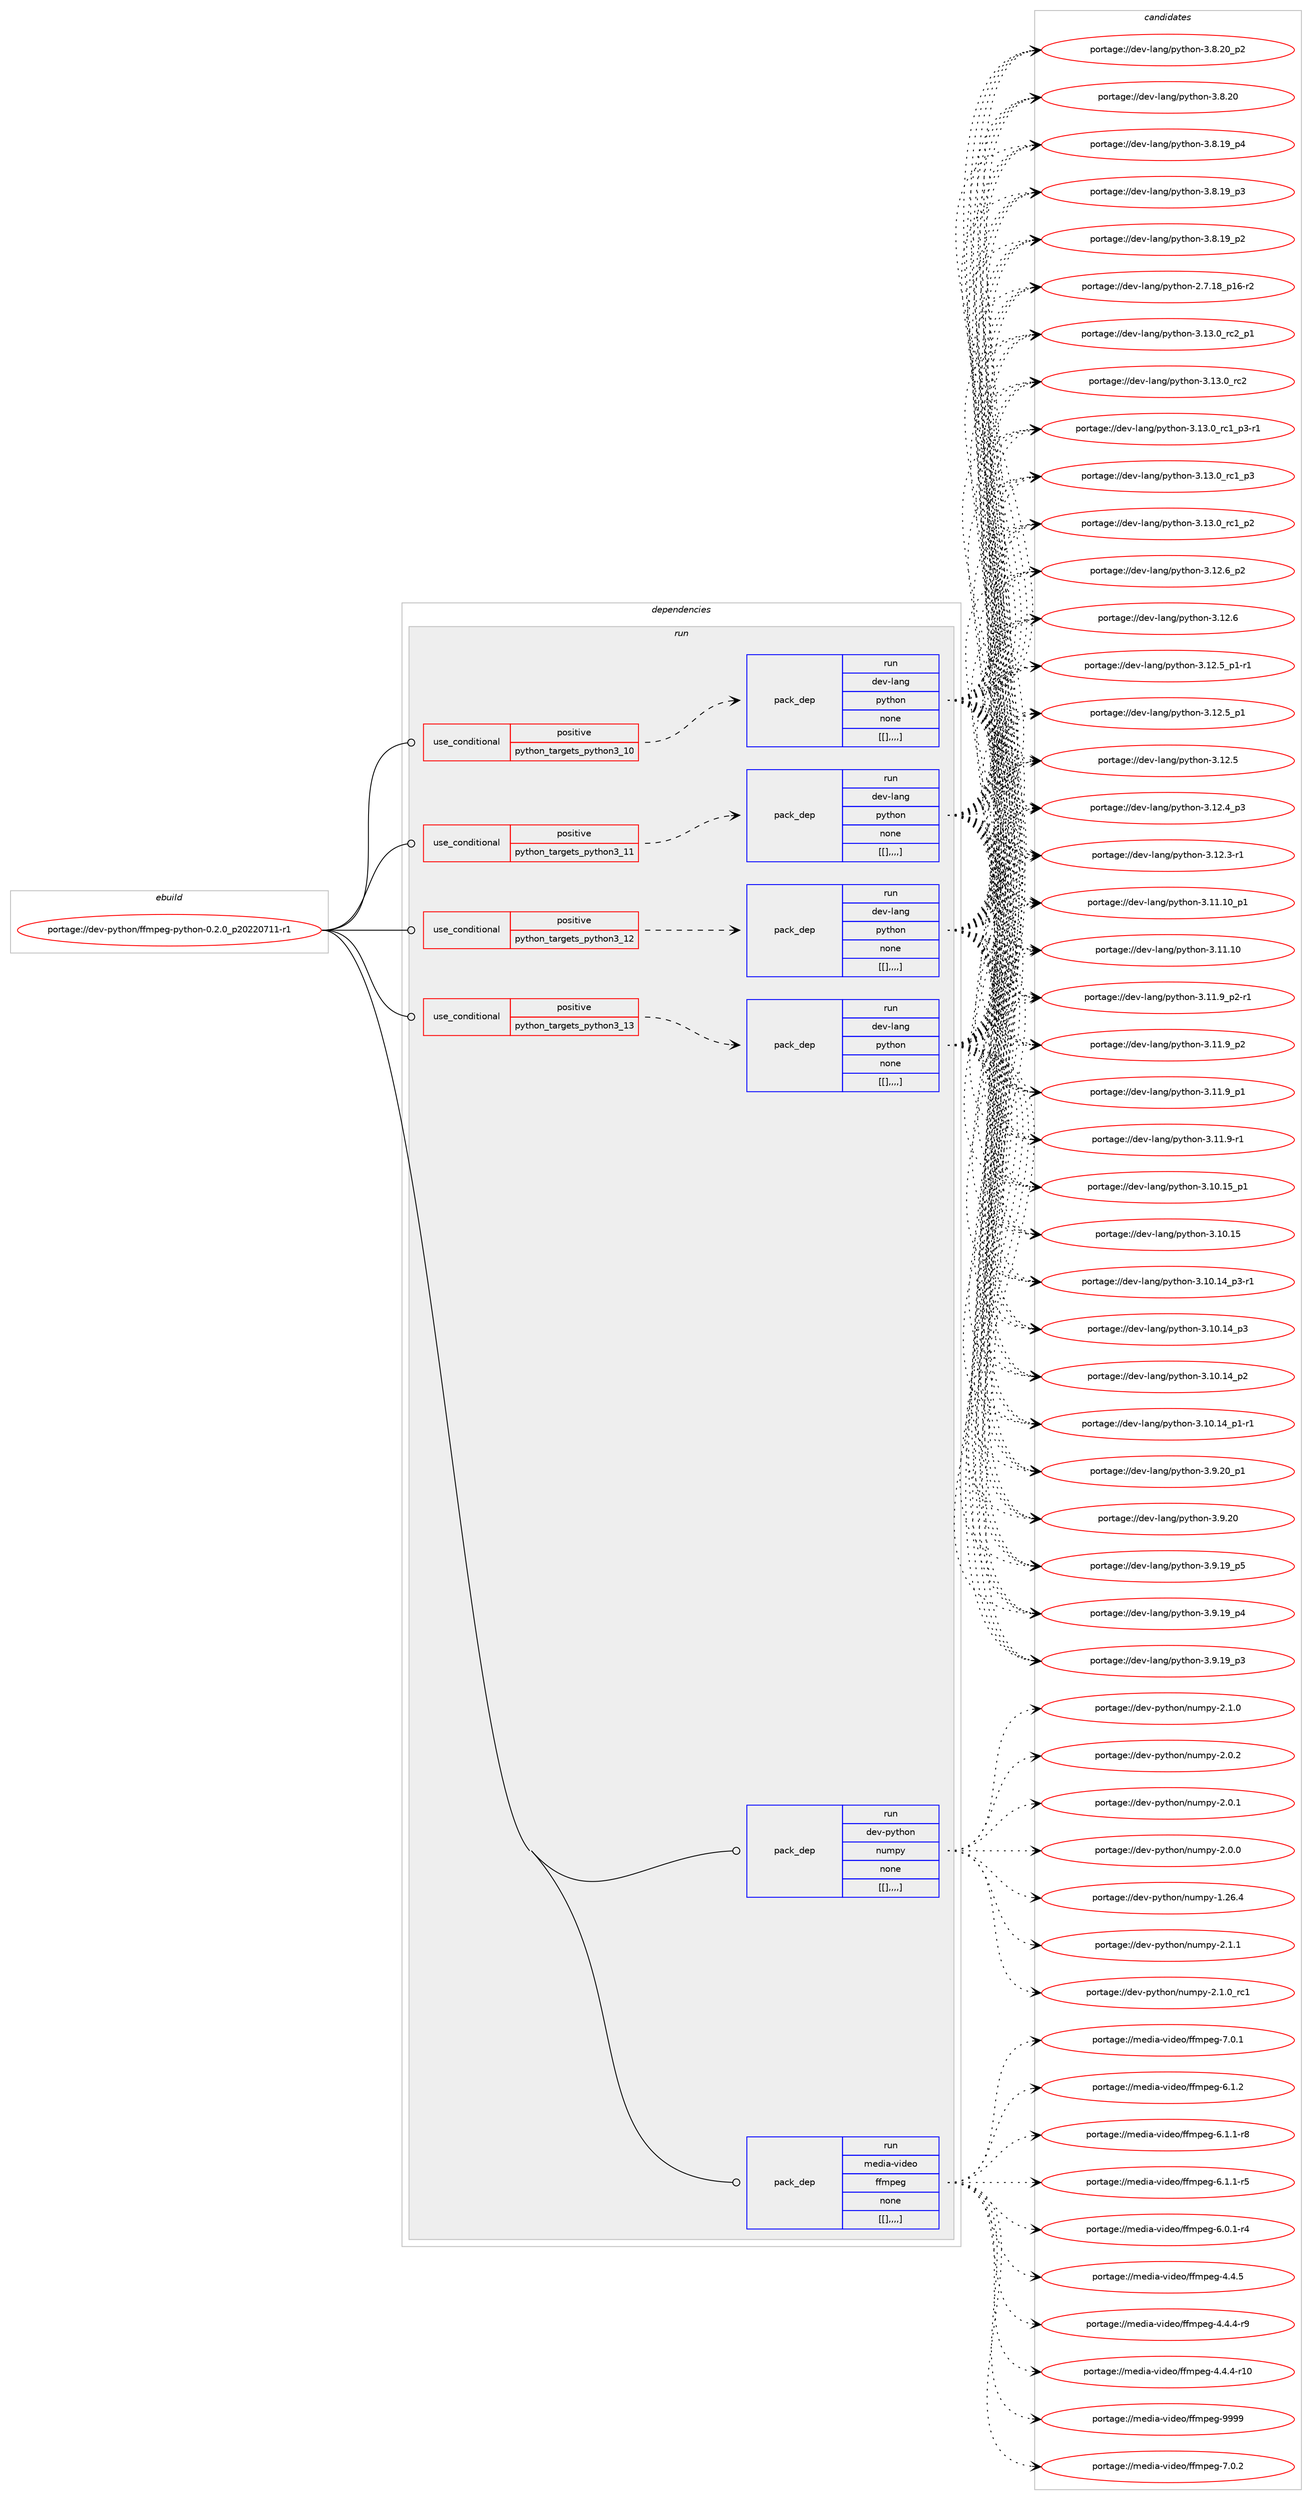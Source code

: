 digraph prolog {

# *************
# Graph options
# *************

newrank=true;
concentrate=true;
compound=true;
graph [rankdir=LR,fontname=Helvetica,fontsize=10,ranksep=1.5];#, ranksep=2.5, nodesep=0.2];
edge  [arrowhead=vee];
node  [fontname=Helvetica,fontsize=10];

# **********
# The ebuild
# **********

subgraph cluster_leftcol {
color=gray;
label=<<i>ebuild</i>>;
id [label="portage://dev-python/ffmpeg-python-0.2.0_p20220711-r1", color=red, width=4, href="../dev-python/ffmpeg-python-0.2.0_p20220711-r1.svg"];
}

# ****************
# The dependencies
# ****************

subgraph cluster_midcol {
color=gray;
label=<<i>dependencies</i>>;
subgraph cluster_compile {
fillcolor="#eeeeee";
style=filled;
label=<<i>compile</i>>;
}
subgraph cluster_compileandrun {
fillcolor="#eeeeee";
style=filled;
label=<<i>compile and run</i>>;
}
subgraph cluster_run {
fillcolor="#eeeeee";
style=filled;
label=<<i>run</i>>;
subgraph cond33844 {
dependency147880 [label=<<TABLE BORDER="0" CELLBORDER="1" CELLSPACING="0" CELLPADDING="4"><TR><TD ROWSPAN="3" CELLPADDING="10">use_conditional</TD></TR><TR><TD>positive</TD></TR><TR><TD>python_targets_python3_10</TD></TR></TABLE>>, shape=none, color=red];
subgraph pack112822 {
dependency147881 [label=<<TABLE BORDER="0" CELLBORDER="1" CELLSPACING="0" CELLPADDING="4" WIDTH="220"><TR><TD ROWSPAN="6" CELLPADDING="30">pack_dep</TD></TR><TR><TD WIDTH="110">run</TD></TR><TR><TD>dev-lang</TD></TR><TR><TD>python</TD></TR><TR><TD>none</TD></TR><TR><TD>[[],,,,]</TD></TR></TABLE>>, shape=none, color=blue];
}
dependency147880:e -> dependency147881:w [weight=20,style="dashed",arrowhead="vee"];
}
id:e -> dependency147880:w [weight=20,style="solid",arrowhead="odot"];
subgraph cond33845 {
dependency147882 [label=<<TABLE BORDER="0" CELLBORDER="1" CELLSPACING="0" CELLPADDING="4"><TR><TD ROWSPAN="3" CELLPADDING="10">use_conditional</TD></TR><TR><TD>positive</TD></TR><TR><TD>python_targets_python3_11</TD></TR></TABLE>>, shape=none, color=red];
subgraph pack112823 {
dependency147883 [label=<<TABLE BORDER="0" CELLBORDER="1" CELLSPACING="0" CELLPADDING="4" WIDTH="220"><TR><TD ROWSPAN="6" CELLPADDING="30">pack_dep</TD></TR><TR><TD WIDTH="110">run</TD></TR><TR><TD>dev-lang</TD></TR><TR><TD>python</TD></TR><TR><TD>none</TD></TR><TR><TD>[[],,,,]</TD></TR></TABLE>>, shape=none, color=blue];
}
dependency147882:e -> dependency147883:w [weight=20,style="dashed",arrowhead="vee"];
}
id:e -> dependency147882:w [weight=20,style="solid",arrowhead="odot"];
subgraph cond33846 {
dependency147884 [label=<<TABLE BORDER="0" CELLBORDER="1" CELLSPACING="0" CELLPADDING="4"><TR><TD ROWSPAN="3" CELLPADDING="10">use_conditional</TD></TR><TR><TD>positive</TD></TR><TR><TD>python_targets_python3_12</TD></TR></TABLE>>, shape=none, color=red];
subgraph pack112824 {
dependency147885 [label=<<TABLE BORDER="0" CELLBORDER="1" CELLSPACING="0" CELLPADDING="4" WIDTH="220"><TR><TD ROWSPAN="6" CELLPADDING="30">pack_dep</TD></TR><TR><TD WIDTH="110">run</TD></TR><TR><TD>dev-lang</TD></TR><TR><TD>python</TD></TR><TR><TD>none</TD></TR><TR><TD>[[],,,,]</TD></TR></TABLE>>, shape=none, color=blue];
}
dependency147884:e -> dependency147885:w [weight=20,style="dashed",arrowhead="vee"];
}
id:e -> dependency147884:w [weight=20,style="solid",arrowhead="odot"];
subgraph cond33847 {
dependency147886 [label=<<TABLE BORDER="0" CELLBORDER="1" CELLSPACING="0" CELLPADDING="4"><TR><TD ROWSPAN="3" CELLPADDING="10">use_conditional</TD></TR><TR><TD>positive</TD></TR><TR><TD>python_targets_python3_13</TD></TR></TABLE>>, shape=none, color=red];
subgraph pack112825 {
dependency147887 [label=<<TABLE BORDER="0" CELLBORDER="1" CELLSPACING="0" CELLPADDING="4" WIDTH="220"><TR><TD ROWSPAN="6" CELLPADDING="30">pack_dep</TD></TR><TR><TD WIDTH="110">run</TD></TR><TR><TD>dev-lang</TD></TR><TR><TD>python</TD></TR><TR><TD>none</TD></TR><TR><TD>[[],,,,]</TD></TR></TABLE>>, shape=none, color=blue];
}
dependency147886:e -> dependency147887:w [weight=20,style="dashed",arrowhead="vee"];
}
id:e -> dependency147886:w [weight=20,style="solid",arrowhead="odot"];
subgraph pack112826 {
dependency147888 [label=<<TABLE BORDER="0" CELLBORDER="1" CELLSPACING="0" CELLPADDING="4" WIDTH="220"><TR><TD ROWSPAN="6" CELLPADDING="30">pack_dep</TD></TR><TR><TD WIDTH="110">run</TD></TR><TR><TD>dev-python</TD></TR><TR><TD>numpy</TD></TR><TR><TD>none</TD></TR><TR><TD>[[],,,,]</TD></TR></TABLE>>, shape=none, color=blue];
}
id:e -> dependency147888:w [weight=20,style="solid",arrowhead="odot"];
subgraph pack112827 {
dependency147889 [label=<<TABLE BORDER="0" CELLBORDER="1" CELLSPACING="0" CELLPADDING="4" WIDTH="220"><TR><TD ROWSPAN="6" CELLPADDING="30">pack_dep</TD></TR><TR><TD WIDTH="110">run</TD></TR><TR><TD>media-video</TD></TR><TR><TD>ffmpeg</TD></TR><TR><TD>none</TD></TR><TR><TD>[[],,,,]</TD></TR></TABLE>>, shape=none, color=blue];
}
id:e -> dependency147889:w [weight=20,style="solid",arrowhead="odot"];
}
}

# **************
# The candidates
# **************

subgraph cluster_choices {
rank=same;
color=gray;
label=<<i>candidates</i>>;

subgraph choice112822 {
color=black;
nodesep=1;
choice100101118451089711010347112121116104111110455146495146489511499509511249 [label="portage://dev-lang/python-3.13.0_rc2_p1", color=red, width=4,href="../dev-lang/python-3.13.0_rc2_p1.svg"];
choice10010111845108971101034711212111610411111045514649514648951149950 [label="portage://dev-lang/python-3.13.0_rc2", color=red, width=4,href="../dev-lang/python-3.13.0_rc2.svg"];
choice1001011184510897110103471121211161041111104551464951464895114994995112514511449 [label="portage://dev-lang/python-3.13.0_rc1_p3-r1", color=red, width=4,href="../dev-lang/python-3.13.0_rc1_p3-r1.svg"];
choice100101118451089711010347112121116104111110455146495146489511499499511251 [label="portage://dev-lang/python-3.13.0_rc1_p3", color=red, width=4,href="../dev-lang/python-3.13.0_rc1_p3.svg"];
choice100101118451089711010347112121116104111110455146495146489511499499511250 [label="portage://dev-lang/python-3.13.0_rc1_p2", color=red, width=4,href="../dev-lang/python-3.13.0_rc1_p2.svg"];
choice100101118451089711010347112121116104111110455146495046549511250 [label="portage://dev-lang/python-3.12.6_p2", color=red, width=4,href="../dev-lang/python-3.12.6_p2.svg"];
choice10010111845108971101034711212111610411111045514649504654 [label="portage://dev-lang/python-3.12.6", color=red, width=4,href="../dev-lang/python-3.12.6.svg"];
choice1001011184510897110103471121211161041111104551464950465395112494511449 [label="portage://dev-lang/python-3.12.5_p1-r1", color=red, width=4,href="../dev-lang/python-3.12.5_p1-r1.svg"];
choice100101118451089711010347112121116104111110455146495046539511249 [label="portage://dev-lang/python-3.12.5_p1", color=red, width=4,href="../dev-lang/python-3.12.5_p1.svg"];
choice10010111845108971101034711212111610411111045514649504653 [label="portage://dev-lang/python-3.12.5", color=red, width=4,href="../dev-lang/python-3.12.5.svg"];
choice100101118451089711010347112121116104111110455146495046529511251 [label="portage://dev-lang/python-3.12.4_p3", color=red, width=4,href="../dev-lang/python-3.12.4_p3.svg"];
choice100101118451089711010347112121116104111110455146495046514511449 [label="portage://dev-lang/python-3.12.3-r1", color=red, width=4,href="../dev-lang/python-3.12.3-r1.svg"];
choice10010111845108971101034711212111610411111045514649494649489511249 [label="portage://dev-lang/python-3.11.10_p1", color=red, width=4,href="../dev-lang/python-3.11.10_p1.svg"];
choice1001011184510897110103471121211161041111104551464949464948 [label="portage://dev-lang/python-3.11.10", color=red, width=4,href="../dev-lang/python-3.11.10.svg"];
choice1001011184510897110103471121211161041111104551464949465795112504511449 [label="portage://dev-lang/python-3.11.9_p2-r1", color=red, width=4,href="../dev-lang/python-3.11.9_p2-r1.svg"];
choice100101118451089711010347112121116104111110455146494946579511250 [label="portage://dev-lang/python-3.11.9_p2", color=red, width=4,href="../dev-lang/python-3.11.9_p2.svg"];
choice100101118451089711010347112121116104111110455146494946579511249 [label="portage://dev-lang/python-3.11.9_p1", color=red, width=4,href="../dev-lang/python-3.11.9_p1.svg"];
choice100101118451089711010347112121116104111110455146494946574511449 [label="portage://dev-lang/python-3.11.9-r1", color=red, width=4,href="../dev-lang/python-3.11.9-r1.svg"];
choice10010111845108971101034711212111610411111045514649484649539511249 [label="portage://dev-lang/python-3.10.15_p1", color=red, width=4,href="../dev-lang/python-3.10.15_p1.svg"];
choice1001011184510897110103471121211161041111104551464948464953 [label="portage://dev-lang/python-3.10.15", color=red, width=4,href="../dev-lang/python-3.10.15.svg"];
choice100101118451089711010347112121116104111110455146494846495295112514511449 [label="portage://dev-lang/python-3.10.14_p3-r1", color=red, width=4,href="../dev-lang/python-3.10.14_p3-r1.svg"];
choice10010111845108971101034711212111610411111045514649484649529511251 [label="portage://dev-lang/python-3.10.14_p3", color=red, width=4,href="../dev-lang/python-3.10.14_p3.svg"];
choice10010111845108971101034711212111610411111045514649484649529511250 [label="portage://dev-lang/python-3.10.14_p2", color=red, width=4,href="../dev-lang/python-3.10.14_p2.svg"];
choice100101118451089711010347112121116104111110455146494846495295112494511449 [label="portage://dev-lang/python-3.10.14_p1-r1", color=red, width=4,href="../dev-lang/python-3.10.14_p1-r1.svg"];
choice100101118451089711010347112121116104111110455146574650489511249 [label="portage://dev-lang/python-3.9.20_p1", color=red, width=4,href="../dev-lang/python-3.9.20_p1.svg"];
choice10010111845108971101034711212111610411111045514657465048 [label="portage://dev-lang/python-3.9.20", color=red, width=4,href="../dev-lang/python-3.9.20.svg"];
choice100101118451089711010347112121116104111110455146574649579511253 [label="portage://dev-lang/python-3.9.19_p5", color=red, width=4,href="../dev-lang/python-3.9.19_p5.svg"];
choice100101118451089711010347112121116104111110455146574649579511252 [label="portage://dev-lang/python-3.9.19_p4", color=red, width=4,href="../dev-lang/python-3.9.19_p4.svg"];
choice100101118451089711010347112121116104111110455146574649579511251 [label="portage://dev-lang/python-3.9.19_p3", color=red, width=4,href="../dev-lang/python-3.9.19_p3.svg"];
choice100101118451089711010347112121116104111110455146564650489511250 [label="portage://dev-lang/python-3.8.20_p2", color=red, width=4,href="../dev-lang/python-3.8.20_p2.svg"];
choice10010111845108971101034711212111610411111045514656465048 [label="portage://dev-lang/python-3.8.20", color=red, width=4,href="../dev-lang/python-3.8.20.svg"];
choice100101118451089711010347112121116104111110455146564649579511252 [label="portage://dev-lang/python-3.8.19_p4", color=red, width=4,href="../dev-lang/python-3.8.19_p4.svg"];
choice100101118451089711010347112121116104111110455146564649579511251 [label="portage://dev-lang/python-3.8.19_p3", color=red, width=4,href="../dev-lang/python-3.8.19_p3.svg"];
choice100101118451089711010347112121116104111110455146564649579511250 [label="portage://dev-lang/python-3.8.19_p2", color=red, width=4,href="../dev-lang/python-3.8.19_p2.svg"];
choice100101118451089711010347112121116104111110455046554649569511249544511450 [label="portage://dev-lang/python-2.7.18_p16-r2", color=red, width=4,href="../dev-lang/python-2.7.18_p16-r2.svg"];
dependency147881:e -> choice100101118451089711010347112121116104111110455146495146489511499509511249:w [style=dotted,weight="100"];
dependency147881:e -> choice10010111845108971101034711212111610411111045514649514648951149950:w [style=dotted,weight="100"];
dependency147881:e -> choice1001011184510897110103471121211161041111104551464951464895114994995112514511449:w [style=dotted,weight="100"];
dependency147881:e -> choice100101118451089711010347112121116104111110455146495146489511499499511251:w [style=dotted,weight="100"];
dependency147881:e -> choice100101118451089711010347112121116104111110455146495146489511499499511250:w [style=dotted,weight="100"];
dependency147881:e -> choice100101118451089711010347112121116104111110455146495046549511250:w [style=dotted,weight="100"];
dependency147881:e -> choice10010111845108971101034711212111610411111045514649504654:w [style=dotted,weight="100"];
dependency147881:e -> choice1001011184510897110103471121211161041111104551464950465395112494511449:w [style=dotted,weight="100"];
dependency147881:e -> choice100101118451089711010347112121116104111110455146495046539511249:w [style=dotted,weight="100"];
dependency147881:e -> choice10010111845108971101034711212111610411111045514649504653:w [style=dotted,weight="100"];
dependency147881:e -> choice100101118451089711010347112121116104111110455146495046529511251:w [style=dotted,weight="100"];
dependency147881:e -> choice100101118451089711010347112121116104111110455146495046514511449:w [style=dotted,weight="100"];
dependency147881:e -> choice10010111845108971101034711212111610411111045514649494649489511249:w [style=dotted,weight="100"];
dependency147881:e -> choice1001011184510897110103471121211161041111104551464949464948:w [style=dotted,weight="100"];
dependency147881:e -> choice1001011184510897110103471121211161041111104551464949465795112504511449:w [style=dotted,weight="100"];
dependency147881:e -> choice100101118451089711010347112121116104111110455146494946579511250:w [style=dotted,weight="100"];
dependency147881:e -> choice100101118451089711010347112121116104111110455146494946579511249:w [style=dotted,weight="100"];
dependency147881:e -> choice100101118451089711010347112121116104111110455146494946574511449:w [style=dotted,weight="100"];
dependency147881:e -> choice10010111845108971101034711212111610411111045514649484649539511249:w [style=dotted,weight="100"];
dependency147881:e -> choice1001011184510897110103471121211161041111104551464948464953:w [style=dotted,weight="100"];
dependency147881:e -> choice100101118451089711010347112121116104111110455146494846495295112514511449:w [style=dotted,weight="100"];
dependency147881:e -> choice10010111845108971101034711212111610411111045514649484649529511251:w [style=dotted,weight="100"];
dependency147881:e -> choice10010111845108971101034711212111610411111045514649484649529511250:w [style=dotted,weight="100"];
dependency147881:e -> choice100101118451089711010347112121116104111110455146494846495295112494511449:w [style=dotted,weight="100"];
dependency147881:e -> choice100101118451089711010347112121116104111110455146574650489511249:w [style=dotted,weight="100"];
dependency147881:e -> choice10010111845108971101034711212111610411111045514657465048:w [style=dotted,weight="100"];
dependency147881:e -> choice100101118451089711010347112121116104111110455146574649579511253:w [style=dotted,weight="100"];
dependency147881:e -> choice100101118451089711010347112121116104111110455146574649579511252:w [style=dotted,weight="100"];
dependency147881:e -> choice100101118451089711010347112121116104111110455146574649579511251:w [style=dotted,weight="100"];
dependency147881:e -> choice100101118451089711010347112121116104111110455146564650489511250:w [style=dotted,weight="100"];
dependency147881:e -> choice10010111845108971101034711212111610411111045514656465048:w [style=dotted,weight="100"];
dependency147881:e -> choice100101118451089711010347112121116104111110455146564649579511252:w [style=dotted,weight="100"];
dependency147881:e -> choice100101118451089711010347112121116104111110455146564649579511251:w [style=dotted,weight="100"];
dependency147881:e -> choice100101118451089711010347112121116104111110455146564649579511250:w [style=dotted,weight="100"];
dependency147881:e -> choice100101118451089711010347112121116104111110455046554649569511249544511450:w [style=dotted,weight="100"];
}
subgraph choice112823 {
color=black;
nodesep=1;
choice100101118451089711010347112121116104111110455146495146489511499509511249 [label="portage://dev-lang/python-3.13.0_rc2_p1", color=red, width=4,href="../dev-lang/python-3.13.0_rc2_p1.svg"];
choice10010111845108971101034711212111610411111045514649514648951149950 [label="portage://dev-lang/python-3.13.0_rc2", color=red, width=4,href="../dev-lang/python-3.13.0_rc2.svg"];
choice1001011184510897110103471121211161041111104551464951464895114994995112514511449 [label="portage://dev-lang/python-3.13.0_rc1_p3-r1", color=red, width=4,href="../dev-lang/python-3.13.0_rc1_p3-r1.svg"];
choice100101118451089711010347112121116104111110455146495146489511499499511251 [label="portage://dev-lang/python-3.13.0_rc1_p3", color=red, width=4,href="../dev-lang/python-3.13.0_rc1_p3.svg"];
choice100101118451089711010347112121116104111110455146495146489511499499511250 [label="portage://dev-lang/python-3.13.0_rc1_p2", color=red, width=4,href="../dev-lang/python-3.13.0_rc1_p2.svg"];
choice100101118451089711010347112121116104111110455146495046549511250 [label="portage://dev-lang/python-3.12.6_p2", color=red, width=4,href="../dev-lang/python-3.12.6_p2.svg"];
choice10010111845108971101034711212111610411111045514649504654 [label="portage://dev-lang/python-3.12.6", color=red, width=4,href="../dev-lang/python-3.12.6.svg"];
choice1001011184510897110103471121211161041111104551464950465395112494511449 [label="portage://dev-lang/python-3.12.5_p1-r1", color=red, width=4,href="../dev-lang/python-3.12.5_p1-r1.svg"];
choice100101118451089711010347112121116104111110455146495046539511249 [label="portage://dev-lang/python-3.12.5_p1", color=red, width=4,href="../dev-lang/python-3.12.5_p1.svg"];
choice10010111845108971101034711212111610411111045514649504653 [label="portage://dev-lang/python-3.12.5", color=red, width=4,href="../dev-lang/python-3.12.5.svg"];
choice100101118451089711010347112121116104111110455146495046529511251 [label="portage://dev-lang/python-3.12.4_p3", color=red, width=4,href="../dev-lang/python-3.12.4_p3.svg"];
choice100101118451089711010347112121116104111110455146495046514511449 [label="portage://dev-lang/python-3.12.3-r1", color=red, width=4,href="../dev-lang/python-3.12.3-r1.svg"];
choice10010111845108971101034711212111610411111045514649494649489511249 [label="portage://dev-lang/python-3.11.10_p1", color=red, width=4,href="../dev-lang/python-3.11.10_p1.svg"];
choice1001011184510897110103471121211161041111104551464949464948 [label="portage://dev-lang/python-3.11.10", color=red, width=4,href="../dev-lang/python-3.11.10.svg"];
choice1001011184510897110103471121211161041111104551464949465795112504511449 [label="portage://dev-lang/python-3.11.9_p2-r1", color=red, width=4,href="../dev-lang/python-3.11.9_p2-r1.svg"];
choice100101118451089711010347112121116104111110455146494946579511250 [label="portage://dev-lang/python-3.11.9_p2", color=red, width=4,href="../dev-lang/python-3.11.9_p2.svg"];
choice100101118451089711010347112121116104111110455146494946579511249 [label="portage://dev-lang/python-3.11.9_p1", color=red, width=4,href="../dev-lang/python-3.11.9_p1.svg"];
choice100101118451089711010347112121116104111110455146494946574511449 [label="portage://dev-lang/python-3.11.9-r1", color=red, width=4,href="../dev-lang/python-3.11.9-r1.svg"];
choice10010111845108971101034711212111610411111045514649484649539511249 [label="portage://dev-lang/python-3.10.15_p1", color=red, width=4,href="../dev-lang/python-3.10.15_p1.svg"];
choice1001011184510897110103471121211161041111104551464948464953 [label="portage://dev-lang/python-3.10.15", color=red, width=4,href="../dev-lang/python-3.10.15.svg"];
choice100101118451089711010347112121116104111110455146494846495295112514511449 [label="portage://dev-lang/python-3.10.14_p3-r1", color=red, width=4,href="../dev-lang/python-3.10.14_p3-r1.svg"];
choice10010111845108971101034711212111610411111045514649484649529511251 [label="portage://dev-lang/python-3.10.14_p3", color=red, width=4,href="../dev-lang/python-3.10.14_p3.svg"];
choice10010111845108971101034711212111610411111045514649484649529511250 [label="portage://dev-lang/python-3.10.14_p2", color=red, width=4,href="../dev-lang/python-3.10.14_p2.svg"];
choice100101118451089711010347112121116104111110455146494846495295112494511449 [label="portage://dev-lang/python-3.10.14_p1-r1", color=red, width=4,href="../dev-lang/python-3.10.14_p1-r1.svg"];
choice100101118451089711010347112121116104111110455146574650489511249 [label="portage://dev-lang/python-3.9.20_p1", color=red, width=4,href="../dev-lang/python-3.9.20_p1.svg"];
choice10010111845108971101034711212111610411111045514657465048 [label="portage://dev-lang/python-3.9.20", color=red, width=4,href="../dev-lang/python-3.9.20.svg"];
choice100101118451089711010347112121116104111110455146574649579511253 [label="portage://dev-lang/python-3.9.19_p5", color=red, width=4,href="../dev-lang/python-3.9.19_p5.svg"];
choice100101118451089711010347112121116104111110455146574649579511252 [label="portage://dev-lang/python-3.9.19_p4", color=red, width=4,href="../dev-lang/python-3.9.19_p4.svg"];
choice100101118451089711010347112121116104111110455146574649579511251 [label="portage://dev-lang/python-3.9.19_p3", color=red, width=4,href="../dev-lang/python-3.9.19_p3.svg"];
choice100101118451089711010347112121116104111110455146564650489511250 [label="portage://dev-lang/python-3.8.20_p2", color=red, width=4,href="../dev-lang/python-3.8.20_p2.svg"];
choice10010111845108971101034711212111610411111045514656465048 [label="portage://dev-lang/python-3.8.20", color=red, width=4,href="../dev-lang/python-3.8.20.svg"];
choice100101118451089711010347112121116104111110455146564649579511252 [label="portage://dev-lang/python-3.8.19_p4", color=red, width=4,href="../dev-lang/python-3.8.19_p4.svg"];
choice100101118451089711010347112121116104111110455146564649579511251 [label="portage://dev-lang/python-3.8.19_p3", color=red, width=4,href="../dev-lang/python-3.8.19_p3.svg"];
choice100101118451089711010347112121116104111110455146564649579511250 [label="portage://dev-lang/python-3.8.19_p2", color=red, width=4,href="../dev-lang/python-3.8.19_p2.svg"];
choice100101118451089711010347112121116104111110455046554649569511249544511450 [label="portage://dev-lang/python-2.7.18_p16-r2", color=red, width=4,href="../dev-lang/python-2.7.18_p16-r2.svg"];
dependency147883:e -> choice100101118451089711010347112121116104111110455146495146489511499509511249:w [style=dotted,weight="100"];
dependency147883:e -> choice10010111845108971101034711212111610411111045514649514648951149950:w [style=dotted,weight="100"];
dependency147883:e -> choice1001011184510897110103471121211161041111104551464951464895114994995112514511449:w [style=dotted,weight="100"];
dependency147883:e -> choice100101118451089711010347112121116104111110455146495146489511499499511251:w [style=dotted,weight="100"];
dependency147883:e -> choice100101118451089711010347112121116104111110455146495146489511499499511250:w [style=dotted,weight="100"];
dependency147883:e -> choice100101118451089711010347112121116104111110455146495046549511250:w [style=dotted,weight="100"];
dependency147883:e -> choice10010111845108971101034711212111610411111045514649504654:w [style=dotted,weight="100"];
dependency147883:e -> choice1001011184510897110103471121211161041111104551464950465395112494511449:w [style=dotted,weight="100"];
dependency147883:e -> choice100101118451089711010347112121116104111110455146495046539511249:w [style=dotted,weight="100"];
dependency147883:e -> choice10010111845108971101034711212111610411111045514649504653:w [style=dotted,weight="100"];
dependency147883:e -> choice100101118451089711010347112121116104111110455146495046529511251:w [style=dotted,weight="100"];
dependency147883:e -> choice100101118451089711010347112121116104111110455146495046514511449:w [style=dotted,weight="100"];
dependency147883:e -> choice10010111845108971101034711212111610411111045514649494649489511249:w [style=dotted,weight="100"];
dependency147883:e -> choice1001011184510897110103471121211161041111104551464949464948:w [style=dotted,weight="100"];
dependency147883:e -> choice1001011184510897110103471121211161041111104551464949465795112504511449:w [style=dotted,weight="100"];
dependency147883:e -> choice100101118451089711010347112121116104111110455146494946579511250:w [style=dotted,weight="100"];
dependency147883:e -> choice100101118451089711010347112121116104111110455146494946579511249:w [style=dotted,weight="100"];
dependency147883:e -> choice100101118451089711010347112121116104111110455146494946574511449:w [style=dotted,weight="100"];
dependency147883:e -> choice10010111845108971101034711212111610411111045514649484649539511249:w [style=dotted,weight="100"];
dependency147883:e -> choice1001011184510897110103471121211161041111104551464948464953:w [style=dotted,weight="100"];
dependency147883:e -> choice100101118451089711010347112121116104111110455146494846495295112514511449:w [style=dotted,weight="100"];
dependency147883:e -> choice10010111845108971101034711212111610411111045514649484649529511251:w [style=dotted,weight="100"];
dependency147883:e -> choice10010111845108971101034711212111610411111045514649484649529511250:w [style=dotted,weight="100"];
dependency147883:e -> choice100101118451089711010347112121116104111110455146494846495295112494511449:w [style=dotted,weight="100"];
dependency147883:e -> choice100101118451089711010347112121116104111110455146574650489511249:w [style=dotted,weight="100"];
dependency147883:e -> choice10010111845108971101034711212111610411111045514657465048:w [style=dotted,weight="100"];
dependency147883:e -> choice100101118451089711010347112121116104111110455146574649579511253:w [style=dotted,weight="100"];
dependency147883:e -> choice100101118451089711010347112121116104111110455146574649579511252:w [style=dotted,weight="100"];
dependency147883:e -> choice100101118451089711010347112121116104111110455146574649579511251:w [style=dotted,weight="100"];
dependency147883:e -> choice100101118451089711010347112121116104111110455146564650489511250:w [style=dotted,weight="100"];
dependency147883:e -> choice10010111845108971101034711212111610411111045514656465048:w [style=dotted,weight="100"];
dependency147883:e -> choice100101118451089711010347112121116104111110455146564649579511252:w [style=dotted,weight="100"];
dependency147883:e -> choice100101118451089711010347112121116104111110455146564649579511251:w [style=dotted,weight="100"];
dependency147883:e -> choice100101118451089711010347112121116104111110455146564649579511250:w [style=dotted,weight="100"];
dependency147883:e -> choice100101118451089711010347112121116104111110455046554649569511249544511450:w [style=dotted,weight="100"];
}
subgraph choice112824 {
color=black;
nodesep=1;
choice100101118451089711010347112121116104111110455146495146489511499509511249 [label="portage://dev-lang/python-3.13.0_rc2_p1", color=red, width=4,href="../dev-lang/python-3.13.0_rc2_p1.svg"];
choice10010111845108971101034711212111610411111045514649514648951149950 [label="portage://dev-lang/python-3.13.0_rc2", color=red, width=4,href="../dev-lang/python-3.13.0_rc2.svg"];
choice1001011184510897110103471121211161041111104551464951464895114994995112514511449 [label="portage://dev-lang/python-3.13.0_rc1_p3-r1", color=red, width=4,href="../dev-lang/python-3.13.0_rc1_p3-r1.svg"];
choice100101118451089711010347112121116104111110455146495146489511499499511251 [label="portage://dev-lang/python-3.13.0_rc1_p3", color=red, width=4,href="../dev-lang/python-3.13.0_rc1_p3.svg"];
choice100101118451089711010347112121116104111110455146495146489511499499511250 [label="portage://dev-lang/python-3.13.0_rc1_p2", color=red, width=4,href="../dev-lang/python-3.13.0_rc1_p2.svg"];
choice100101118451089711010347112121116104111110455146495046549511250 [label="portage://dev-lang/python-3.12.6_p2", color=red, width=4,href="../dev-lang/python-3.12.6_p2.svg"];
choice10010111845108971101034711212111610411111045514649504654 [label="portage://dev-lang/python-3.12.6", color=red, width=4,href="../dev-lang/python-3.12.6.svg"];
choice1001011184510897110103471121211161041111104551464950465395112494511449 [label="portage://dev-lang/python-3.12.5_p1-r1", color=red, width=4,href="../dev-lang/python-3.12.5_p1-r1.svg"];
choice100101118451089711010347112121116104111110455146495046539511249 [label="portage://dev-lang/python-3.12.5_p1", color=red, width=4,href="../dev-lang/python-3.12.5_p1.svg"];
choice10010111845108971101034711212111610411111045514649504653 [label="portage://dev-lang/python-3.12.5", color=red, width=4,href="../dev-lang/python-3.12.5.svg"];
choice100101118451089711010347112121116104111110455146495046529511251 [label="portage://dev-lang/python-3.12.4_p3", color=red, width=4,href="../dev-lang/python-3.12.4_p3.svg"];
choice100101118451089711010347112121116104111110455146495046514511449 [label="portage://dev-lang/python-3.12.3-r1", color=red, width=4,href="../dev-lang/python-3.12.3-r1.svg"];
choice10010111845108971101034711212111610411111045514649494649489511249 [label="portage://dev-lang/python-3.11.10_p1", color=red, width=4,href="../dev-lang/python-3.11.10_p1.svg"];
choice1001011184510897110103471121211161041111104551464949464948 [label="portage://dev-lang/python-3.11.10", color=red, width=4,href="../dev-lang/python-3.11.10.svg"];
choice1001011184510897110103471121211161041111104551464949465795112504511449 [label="portage://dev-lang/python-3.11.9_p2-r1", color=red, width=4,href="../dev-lang/python-3.11.9_p2-r1.svg"];
choice100101118451089711010347112121116104111110455146494946579511250 [label="portage://dev-lang/python-3.11.9_p2", color=red, width=4,href="../dev-lang/python-3.11.9_p2.svg"];
choice100101118451089711010347112121116104111110455146494946579511249 [label="portage://dev-lang/python-3.11.9_p1", color=red, width=4,href="../dev-lang/python-3.11.9_p1.svg"];
choice100101118451089711010347112121116104111110455146494946574511449 [label="portage://dev-lang/python-3.11.9-r1", color=red, width=4,href="../dev-lang/python-3.11.9-r1.svg"];
choice10010111845108971101034711212111610411111045514649484649539511249 [label="portage://dev-lang/python-3.10.15_p1", color=red, width=4,href="../dev-lang/python-3.10.15_p1.svg"];
choice1001011184510897110103471121211161041111104551464948464953 [label="portage://dev-lang/python-3.10.15", color=red, width=4,href="../dev-lang/python-3.10.15.svg"];
choice100101118451089711010347112121116104111110455146494846495295112514511449 [label="portage://dev-lang/python-3.10.14_p3-r1", color=red, width=4,href="../dev-lang/python-3.10.14_p3-r1.svg"];
choice10010111845108971101034711212111610411111045514649484649529511251 [label="portage://dev-lang/python-3.10.14_p3", color=red, width=4,href="../dev-lang/python-3.10.14_p3.svg"];
choice10010111845108971101034711212111610411111045514649484649529511250 [label="portage://dev-lang/python-3.10.14_p2", color=red, width=4,href="../dev-lang/python-3.10.14_p2.svg"];
choice100101118451089711010347112121116104111110455146494846495295112494511449 [label="portage://dev-lang/python-3.10.14_p1-r1", color=red, width=4,href="../dev-lang/python-3.10.14_p1-r1.svg"];
choice100101118451089711010347112121116104111110455146574650489511249 [label="portage://dev-lang/python-3.9.20_p1", color=red, width=4,href="../dev-lang/python-3.9.20_p1.svg"];
choice10010111845108971101034711212111610411111045514657465048 [label="portage://dev-lang/python-3.9.20", color=red, width=4,href="../dev-lang/python-3.9.20.svg"];
choice100101118451089711010347112121116104111110455146574649579511253 [label="portage://dev-lang/python-3.9.19_p5", color=red, width=4,href="../dev-lang/python-3.9.19_p5.svg"];
choice100101118451089711010347112121116104111110455146574649579511252 [label="portage://dev-lang/python-3.9.19_p4", color=red, width=4,href="../dev-lang/python-3.9.19_p4.svg"];
choice100101118451089711010347112121116104111110455146574649579511251 [label="portage://dev-lang/python-3.9.19_p3", color=red, width=4,href="../dev-lang/python-3.9.19_p3.svg"];
choice100101118451089711010347112121116104111110455146564650489511250 [label="portage://dev-lang/python-3.8.20_p2", color=red, width=4,href="../dev-lang/python-3.8.20_p2.svg"];
choice10010111845108971101034711212111610411111045514656465048 [label="portage://dev-lang/python-3.8.20", color=red, width=4,href="../dev-lang/python-3.8.20.svg"];
choice100101118451089711010347112121116104111110455146564649579511252 [label="portage://dev-lang/python-3.8.19_p4", color=red, width=4,href="../dev-lang/python-3.8.19_p4.svg"];
choice100101118451089711010347112121116104111110455146564649579511251 [label="portage://dev-lang/python-3.8.19_p3", color=red, width=4,href="../dev-lang/python-3.8.19_p3.svg"];
choice100101118451089711010347112121116104111110455146564649579511250 [label="portage://dev-lang/python-3.8.19_p2", color=red, width=4,href="../dev-lang/python-3.8.19_p2.svg"];
choice100101118451089711010347112121116104111110455046554649569511249544511450 [label="portage://dev-lang/python-2.7.18_p16-r2", color=red, width=4,href="../dev-lang/python-2.7.18_p16-r2.svg"];
dependency147885:e -> choice100101118451089711010347112121116104111110455146495146489511499509511249:w [style=dotted,weight="100"];
dependency147885:e -> choice10010111845108971101034711212111610411111045514649514648951149950:w [style=dotted,weight="100"];
dependency147885:e -> choice1001011184510897110103471121211161041111104551464951464895114994995112514511449:w [style=dotted,weight="100"];
dependency147885:e -> choice100101118451089711010347112121116104111110455146495146489511499499511251:w [style=dotted,weight="100"];
dependency147885:e -> choice100101118451089711010347112121116104111110455146495146489511499499511250:w [style=dotted,weight="100"];
dependency147885:e -> choice100101118451089711010347112121116104111110455146495046549511250:w [style=dotted,weight="100"];
dependency147885:e -> choice10010111845108971101034711212111610411111045514649504654:w [style=dotted,weight="100"];
dependency147885:e -> choice1001011184510897110103471121211161041111104551464950465395112494511449:w [style=dotted,weight="100"];
dependency147885:e -> choice100101118451089711010347112121116104111110455146495046539511249:w [style=dotted,weight="100"];
dependency147885:e -> choice10010111845108971101034711212111610411111045514649504653:w [style=dotted,weight="100"];
dependency147885:e -> choice100101118451089711010347112121116104111110455146495046529511251:w [style=dotted,weight="100"];
dependency147885:e -> choice100101118451089711010347112121116104111110455146495046514511449:w [style=dotted,weight="100"];
dependency147885:e -> choice10010111845108971101034711212111610411111045514649494649489511249:w [style=dotted,weight="100"];
dependency147885:e -> choice1001011184510897110103471121211161041111104551464949464948:w [style=dotted,weight="100"];
dependency147885:e -> choice1001011184510897110103471121211161041111104551464949465795112504511449:w [style=dotted,weight="100"];
dependency147885:e -> choice100101118451089711010347112121116104111110455146494946579511250:w [style=dotted,weight="100"];
dependency147885:e -> choice100101118451089711010347112121116104111110455146494946579511249:w [style=dotted,weight="100"];
dependency147885:e -> choice100101118451089711010347112121116104111110455146494946574511449:w [style=dotted,weight="100"];
dependency147885:e -> choice10010111845108971101034711212111610411111045514649484649539511249:w [style=dotted,weight="100"];
dependency147885:e -> choice1001011184510897110103471121211161041111104551464948464953:w [style=dotted,weight="100"];
dependency147885:e -> choice100101118451089711010347112121116104111110455146494846495295112514511449:w [style=dotted,weight="100"];
dependency147885:e -> choice10010111845108971101034711212111610411111045514649484649529511251:w [style=dotted,weight="100"];
dependency147885:e -> choice10010111845108971101034711212111610411111045514649484649529511250:w [style=dotted,weight="100"];
dependency147885:e -> choice100101118451089711010347112121116104111110455146494846495295112494511449:w [style=dotted,weight="100"];
dependency147885:e -> choice100101118451089711010347112121116104111110455146574650489511249:w [style=dotted,weight="100"];
dependency147885:e -> choice10010111845108971101034711212111610411111045514657465048:w [style=dotted,weight="100"];
dependency147885:e -> choice100101118451089711010347112121116104111110455146574649579511253:w [style=dotted,weight="100"];
dependency147885:e -> choice100101118451089711010347112121116104111110455146574649579511252:w [style=dotted,weight="100"];
dependency147885:e -> choice100101118451089711010347112121116104111110455146574649579511251:w [style=dotted,weight="100"];
dependency147885:e -> choice100101118451089711010347112121116104111110455146564650489511250:w [style=dotted,weight="100"];
dependency147885:e -> choice10010111845108971101034711212111610411111045514656465048:w [style=dotted,weight="100"];
dependency147885:e -> choice100101118451089711010347112121116104111110455146564649579511252:w [style=dotted,weight="100"];
dependency147885:e -> choice100101118451089711010347112121116104111110455146564649579511251:w [style=dotted,weight="100"];
dependency147885:e -> choice100101118451089711010347112121116104111110455146564649579511250:w [style=dotted,weight="100"];
dependency147885:e -> choice100101118451089711010347112121116104111110455046554649569511249544511450:w [style=dotted,weight="100"];
}
subgraph choice112825 {
color=black;
nodesep=1;
choice100101118451089711010347112121116104111110455146495146489511499509511249 [label="portage://dev-lang/python-3.13.0_rc2_p1", color=red, width=4,href="../dev-lang/python-3.13.0_rc2_p1.svg"];
choice10010111845108971101034711212111610411111045514649514648951149950 [label="portage://dev-lang/python-3.13.0_rc2", color=red, width=4,href="../dev-lang/python-3.13.0_rc2.svg"];
choice1001011184510897110103471121211161041111104551464951464895114994995112514511449 [label="portage://dev-lang/python-3.13.0_rc1_p3-r1", color=red, width=4,href="../dev-lang/python-3.13.0_rc1_p3-r1.svg"];
choice100101118451089711010347112121116104111110455146495146489511499499511251 [label="portage://dev-lang/python-3.13.0_rc1_p3", color=red, width=4,href="../dev-lang/python-3.13.0_rc1_p3.svg"];
choice100101118451089711010347112121116104111110455146495146489511499499511250 [label="portage://dev-lang/python-3.13.0_rc1_p2", color=red, width=4,href="../dev-lang/python-3.13.0_rc1_p2.svg"];
choice100101118451089711010347112121116104111110455146495046549511250 [label="portage://dev-lang/python-3.12.6_p2", color=red, width=4,href="../dev-lang/python-3.12.6_p2.svg"];
choice10010111845108971101034711212111610411111045514649504654 [label="portage://dev-lang/python-3.12.6", color=red, width=4,href="../dev-lang/python-3.12.6.svg"];
choice1001011184510897110103471121211161041111104551464950465395112494511449 [label="portage://dev-lang/python-3.12.5_p1-r1", color=red, width=4,href="../dev-lang/python-3.12.5_p1-r1.svg"];
choice100101118451089711010347112121116104111110455146495046539511249 [label="portage://dev-lang/python-3.12.5_p1", color=red, width=4,href="../dev-lang/python-3.12.5_p1.svg"];
choice10010111845108971101034711212111610411111045514649504653 [label="portage://dev-lang/python-3.12.5", color=red, width=4,href="../dev-lang/python-3.12.5.svg"];
choice100101118451089711010347112121116104111110455146495046529511251 [label="portage://dev-lang/python-3.12.4_p3", color=red, width=4,href="../dev-lang/python-3.12.4_p3.svg"];
choice100101118451089711010347112121116104111110455146495046514511449 [label="portage://dev-lang/python-3.12.3-r1", color=red, width=4,href="../dev-lang/python-3.12.3-r1.svg"];
choice10010111845108971101034711212111610411111045514649494649489511249 [label="portage://dev-lang/python-3.11.10_p1", color=red, width=4,href="../dev-lang/python-3.11.10_p1.svg"];
choice1001011184510897110103471121211161041111104551464949464948 [label="portage://dev-lang/python-3.11.10", color=red, width=4,href="../dev-lang/python-3.11.10.svg"];
choice1001011184510897110103471121211161041111104551464949465795112504511449 [label="portage://dev-lang/python-3.11.9_p2-r1", color=red, width=4,href="../dev-lang/python-3.11.9_p2-r1.svg"];
choice100101118451089711010347112121116104111110455146494946579511250 [label="portage://dev-lang/python-3.11.9_p2", color=red, width=4,href="../dev-lang/python-3.11.9_p2.svg"];
choice100101118451089711010347112121116104111110455146494946579511249 [label="portage://dev-lang/python-3.11.9_p1", color=red, width=4,href="../dev-lang/python-3.11.9_p1.svg"];
choice100101118451089711010347112121116104111110455146494946574511449 [label="portage://dev-lang/python-3.11.9-r1", color=red, width=4,href="../dev-lang/python-3.11.9-r1.svg"];
choice10010111845108971101034711212111610411111045514649484649539511249 [label="portage://dev-lang/python-3.10.15_p1", color=red, width=4,href="../dev-lang/python-3.10.15_p1.svg"];
choice1001011184510897110103471121211161041111104551464948464953 [label="portage://dev-lang/python-3.10.15", color=red, width=4,href="../dev-lang/python-3.10.15.svg"];
choice100101118451089711010347112121116104111110455146494846495295112514511449 [label="portage://dev-lang/python-3.10.14_p3-r1", color=red, width=4,href="../dev-lang/python-3.10.14_p3-r1.svg"];
choice10010111845108971101034711212111610411111045514649484649529511251 [label="portage://dev-lang/python-3.10.14_p3", color=red, width=4,href="../dev-lang/python-3.10.14_p3.svg"];
choice10010111845108971101034711212111610411111045514649484649529511250 [label="portage://dev-lang/python-3.10.14_p2", color=red, width=4,href="../dev-lang/python-3.10.14_p2.svg"];
choice100101118451089711010347112121116104111110455146494846495295112494511449 [label="portage://dev-lang/python-3.10.14_p1-r1", color=red, width=4,href="../dev-lang/python-3.10.14_p1-r1.svg"];
choice100101118451089711010347112121116104111110455146574650489511249 [label="portage://dev-lang/python-3.9.20_p1", color=red, width=4,href="../dev-lang/python-3.9.20_p1.svg"];
choice10010111845108971101034711212111610411111045514657465048 [label="portage://dev-lang/python-3.9.20", color=red, width=4,href="../dev-lang/python-3.9.20.svg"];
choice100101118451089711010347112121116104111110455146574649579511253 [label="portage://dev-lang/python-3.9.19_p5", color=red, width=4,href="../dev-lang/python-3.9.19_p5.svg"];
choice100101118451089711010347112121116104111110455146574649579511252 [label="portage://dev-lang/python-3.9.19_p4", color=red, width=4,href="../dev-lang/python-3.9.19_p4.svg"];
choice100101118451089711010347112121116104111110455146574649579511251 [label="portage://dev-lang/python-3.9.19_p3", color=red, width=4,href="../dev-lang/python-3.9.19_p3.svg"];
choice100101118451089711010347112121116104111110455146564650489511250 [label="portage://dev-lang/python-3.8.20_p2", color=red, width=4,href="../dev-lang/python-3.8.20_p2.svg"];
choice10010111845108971101034711212111610411111045514656465048 [label="portage://dev-lang/python-3.8.20", color=red, width=4,href="../dev-lang/python-3.8.20.svg"];
choice100101118451089711010347112121116104111110455146564649579511252 [label="portage://dev-lang/python-3.8.19_p4", color=red, width=4,href="../dev-lang/python-3.8.19_p4.svg"];
choice100101118451089711010347112121116104111110455146564649579511251 [label="portage://dev-lang/python-3.8.19_p3", color=red, width=4,href="../dev-lang/python-3.8.19_p3.svg"];
choice100101118451089711010347112121116104111110455146564649579511250 [label="portage://dev-lang/python-3.8.19_p2", color=red, width=4,href="../dev-lang/python-3.8.19_p2.svg"];
choice100101118451089711010347112121116104111110455046554649569511249544511450 [label="portage://dev-lang/python-2.7.18_p16-r2", color=red, width=4,href="../dev-lang/python-2.7.18_p16-r2.svg"];
dependency147887:e -> choice100101118451089711010347112121116104111110455146495146489511499509511249:w [style=dotted,weight="100"];
dependency147887:e -> choice10010111845108971101034711212111610411111045514649514648951149950:w [style=dotted,weight="100"];
dependency147887:e -> choice1001011184510897110103471121211161041111104551464951464895114994995112514511449:w [style=dotted,weight="100"];
dependency147887:e -> choice100101118451089711010347112121116104111110455146495146489511499499511251:w [style=dotted,weight="100"];
dependency147887:e -> choice100101118451089711010347112121116104111110455146495146489511499499511250:w [style=dotted,weight="100"];
dependency147887:e -> choice100101118451089711010347112121116104111110455146495046549511250:w [style=dotted,weight="100"];
dependency147887:e -> choice10010111845108971101034711212111610411111045514649504654:w [style=dotted,weight="100"];
dependency147887:e -> choice1001011184510897110103471121211161041111104551464950465395112494511449:w [style=dotted,weight="100"];
dependency147887:e -> choice100101118451089711010347112121116104111110455146495046539511249:w [style=dotted,weight="100"];
dependency147887:e -> choice10010111845108971101034711212111610411111045514649504653:w [style=dotted,weight="100"];
dependency147887:e -> choice100101118451089711010347112121116104111110455146495046529511251:w [style=dotted,weight="100"];
dependency147887:e -> choice100101118451089711010347112121116104111110455146495046514511449:w [style=dotted,weight="100"];
dependency147887:e -> choice10010111845108971101034711212111610411111045514649494649489511249:w [style=dotted,weight="100"];
dependency147887:e -> choice1001011184510897110103471121211161041111104551464949464948:w [style=dotted,weight="100"];
dependency147887:e -> choice1001011184510897110103471121211161041111104551464949465795112504511449:w [style=dotted,weight="100"];
dependency147887:e -> choice100101118451089711010347112121116104111110455146494946579511250:w [style=dotted,weight="100"];
dependency147887:e -> choice100101118451089711010347112121116104111110455146494946579511249:w [style=dotted,weight="100"];
dependency147887:e -> choice100101118451089711010347112121116104111110455146494946574511449:w [style=dotted,weight="100"];
dependency147887:e -> choice10010111845108971101034711212111610411111045514649484649539511249:w [style=dotted,weight="100"];
dependency147887:e -> choice1001011184510897110103471121211161041111104551464948464953:w [style=dotted,weight="100"];
dependency147887:e -> choice100101118451089711010347112121116104111110455146494846495295112514511449:w [style=dotted,weight="100"];
dependency147887:e -> choice10010111845108971101034711212111610411111045514649484649529511251:w [style=dotted,weight="100"];
dependency147887:e -> choice10010111845108971101034711212111610411111045514649484649529511250:w [style=dotted,weight="100"];
dependency147887:e -> choice100101118451089711010347112121116104111110455146494846495295112494511449:w [style=dotted,weight="100"];
dependency147887:e -> choice100101118451089711010347112121116104111110455146574650489511249:w [style=dotted,weight="100"];
dependency147887:e -> choice10010111845108971101034711212111610411111045514657465048:w [style=dotted,weight="100"];
dependency147887:e -> choice100101118451089711010347112121116104111110455146574649579511253:w [style=dotted,weight="100"];
dependency147887:e -> choice100101118451089711010347112121116104111110455146574649579511252:w [style=dotted,weight="100"];
dependency147887:e -> choice100101118451089711010347112121116104111110455146574649579511251:w [style=dotted,weight="100"];
dependency147887:e -> choice100101118451089711010347112121116104111110455146564650489511250:w [style=dotted,weight="100"];
dependency147887:e -> choice10010111845108971101034711212111610411111045514656465048:w [style=dotted,weight="100"];
dependency147887:e -> choice100101118451089711010347112121116104111110455146564649579511252:w [style=dotted,weight="100"];
dependency147887:e -> choice100101118451089711010347112121116104111110455146564649579511251:w [style=dotted,weight="100"];
dependency147887:e -> choice100101118451089711010347112121116104111110455146564649579511250:w [style=dotted,weight="100"];
dependency147887:e -> choice100101118451089711010347112121116104111110455046554649569511249544511450:w [style=dotted,weight="100"];
}
subgraph choice112826 {
color=black;
nodesep=1;
choice1001011184511212111610411111047110117109112121455046494649 [label="portage://dev-python/numpy-2.1.1", color=red, width=4,href="../dev-python/numpy-2.1.1.svg"];
choice1001011184511212111610411111047110117109112121455046494648951149949 [label="portage://dev-python/numpy-2.1.0_rc1", color=red, width=4,href="../dev-python/numpy-2.1.0_rc1.svg"];
choice1001011184511212111610411111047110117109112121455046494648 [label="portage://dev-python/numpy-2.1.0", color=red, width=4,href="../dev-python/numpy-2.1.0.svg"];
choice1001011184511212111610411111047110117109112121455046484650 [label="portage://dev-python/numpy-2.0.2", color=red, width=4,href="../dev-python/numpy-2.0.2.svg"];
choice1001011184511212111610411111047110117109112121455046484649 [label="portage://dev-python/numpy-2.0.1", color=red, width=4,href="../dev-python/numpy-2.0.1.svg"];
choice1001011184511212111610411111047110117109112121455046484648 [label="portage://dev-python/numpy-2.0.0", color=red, width=4,href="../dev-python/numpy-2.0.0.svg"];
choice100101118451121211161041111104711011710911212145494650544652 [label="portage://dev-python/numpy-1.26.4", color=red, width=4,href="../dev-python/numpy-1.26.4.svg"];
dependency147888:e -> choice1001011184511212111610411111047110117109112121455046494649:w [style=dotted,weight="100"];
dependency147888:e -> choice1001011184511212111610411111047110117109112121455046494648951149949:w [style=dotted,weight="100"];
dependency147888:e -> choice1001011184511212111610411111047110117109112121455046494648:w [style=dotted,weight="100"];
dependency147888:e -> choice1001011184511212111610411111047110117109112121455046484650:w [style=dotted,weight="100"];
dependency147888:e -> choice1001011184511212111610411111047110117109112121455046484649:w [style=dotted,weight="100"];
dependency147888:e -> choice1001011184511212111610411111047110117109112121455046484648:w [style=dotted,weight="100"];
dependency147888:e -> choice100101118451121211161041111104711011710911212145494650544652:w [style=dotted,weight="100"];
}
subgraph choice112827 {
color=black;
nodesep=1;
choice1091011001059745118105100101111471021021091121011034557575757 [label="portage://media-video/ffmpeg-9999", color=red, width=4,href="../media-video/ffmpeg-9999.svg"];
choice109101100105974511810510010111147102102109112101103455546484650 [label="portage://media-video/ffmpeg-7.0.2", color=red, width=4,href="../media-video/ffmpeg-7.0.2.svg"];
choice109101100105974511810510010111147102102109112101103455546484649 [label="portage://media-video/ffmpeg-7.0.1", color=red, width=4,href="../media-video/ffmpeg-7.0.1.svg"];
choice109101100105974511810510010111147102102109112101103455446494650 [label="portage://media-video/ffmpeg-6.1.2", color=red, width=4,href="../media-video/ffmpeg-6.1.2.svg"];
choice1091011001059745118105100101111471021021091121011034554464946494511456 [label="portage://media-video/ffmpeg-6.1.1-r8", color=red, width=4,href="../media-video/ffmpeg-6.1.1-r8.svg"];
choice1091011001059745118105100101111471021021091121011034554464946494511453 [label="portage://media-video/ffmpeg-6.1.1-r5", color=red, width=4,href="../media-video/ffmpeg-6.1.1-r5.svg"];
choice1091011001059745118105100101111471021021091121011034554464846494511452 [label="portage://media-video/ffmpeg-6.0.1-r4", color=red, width=4,href="../media-video/ffmpeg-6.0.1-r4.svg"];
choice109101100105974511810510010111147102102109112101103455246524653 [label="portage://media-video/ffmpeg-4.4.5", color=red, width=4,href="../media-video/ffmpeg-4.4.5.svg"];
choice1091011001059745118105100101111471021021091121011034552465246524511457 [label="portage://media-video/ffmpeg-4.4.4-r9", color=red, width=4,href="../media-video/ffmpeg-4.4.4-r9.svg"];
choice109101100105974511810510010111147102102109112101103455246524652451144948 [label="portage://media-video/ffmpeg-4.4.4-r10", color=red, width=4,href="../media-video/ffmpeg-4.4.4-r10.svg"];
dependency147889:e -> choice1091011001059745118105100101111471021021091121011034557575757:w [style=dotted,weight="100"];
dependency147889:e -> choice109101100105974511810510010111147102102109112101103455546484650:w [style=dotted,weight="100"];
dependency147889:e -> choice109101100105974511810510010111147102102109112101103455546484649:w [style=dotted,weight="100"];
dependency147889:e -> choice109101100105974511810510010111147102102109112101103455446494650:w [style=dotted,weight="100"];
dependency147889:e -> choice1091011001059745118105100101111471021021091121011034554464946494511456:w [style=dotted,weight="100"];
dependency147889:e -> choice1091011001059745118105100101111471021021091121011034554464946494511453:w [style=dotted,weight="100"];
dependency147889:e -> choice1091011001059745118105100101111471021021091121011034554464846494511452:w [style=dotted,weight="100"];
dependency147889:e -> choice109101100105974511810510010111147102102109112101103455246524653:w [style=dotted,weight="100"];
dependency147889:e -> choice1091011001059745118105100101111471021021091121011034552465246524511457:w [style=dotted,weight="100"];
dependency147889:e -> choice109101100105974511810510010111147102102109112101103455246524652451144948:w [style=dotted,weight="100"];
}
}

}
